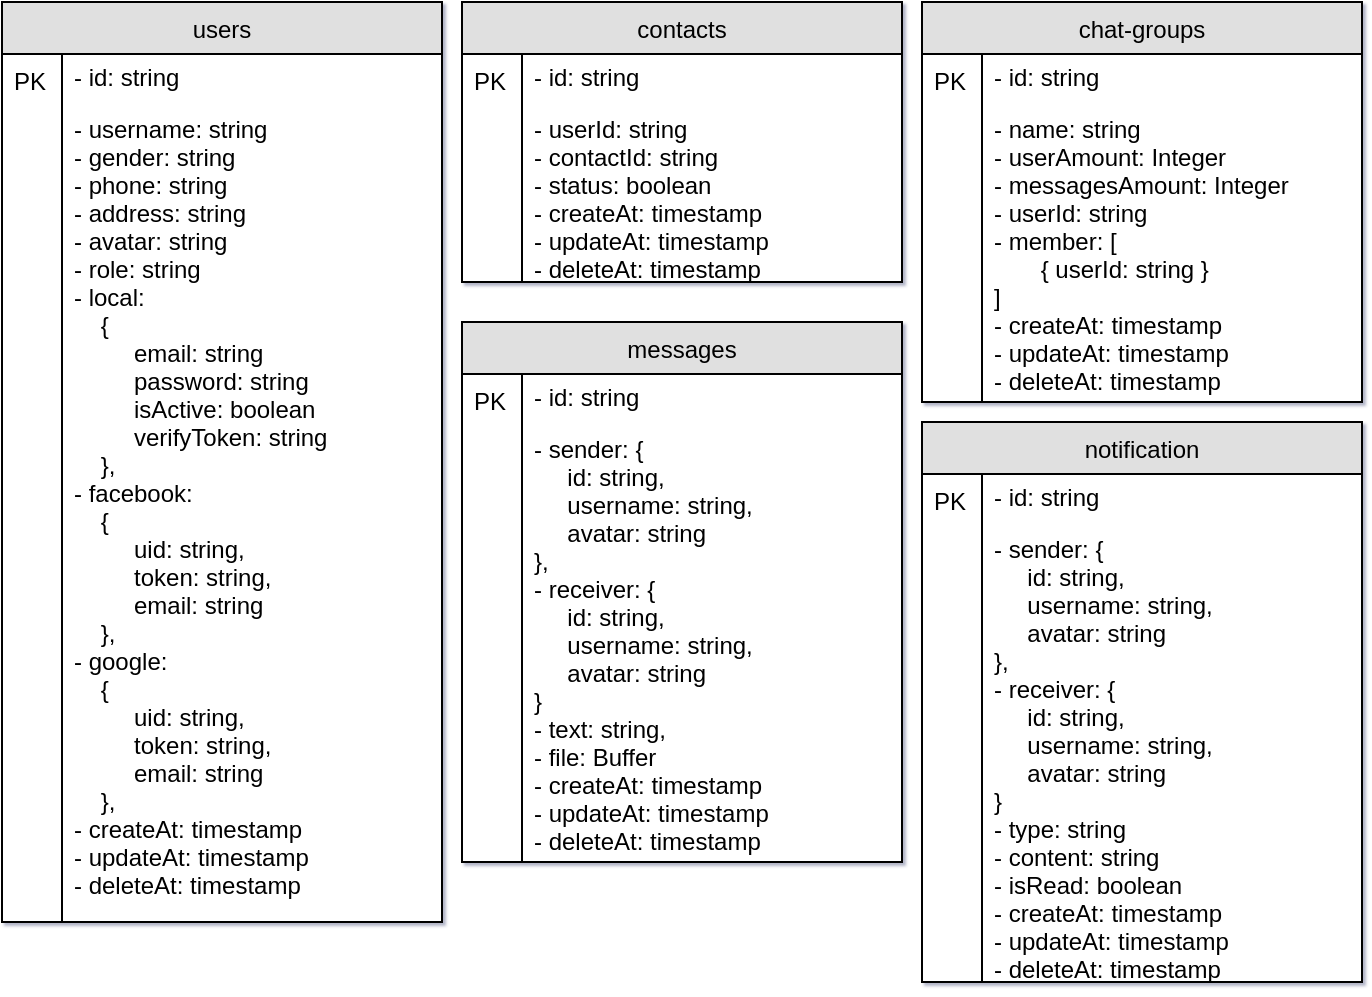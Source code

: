 <mxfile version="12.5.1" type="device"><diagram id="zjBFEWYw24ltMbnXv9Eh" name="Page-1"><mxGraphModel dx="1704" dy="1653" grid="1" gridSize="10" guides="1" tooltips="1" connect="1" arrows="1" fold="1" page="1" pageScale="1" pageWidth="850" pageHeight="1100" background="#FFFFFF" math="0" shadow="1"><root><mxCell id="0"/><mxCell id="1" parent="0"/><mxCell id="4PbfN15vI1Z5odiYDxMJ-8" value="users" style="swimlane;fontStyle=0;childLayout=stackLayout;horizontal=1;startSize=26;fillColor=#e0e0e0;horizontalStack=0;resizeParent=1;resizeLast=0;collapsible=1;marginBottom=0;swimlaneFillColor=#ffffff;align=center;" parent="1" vertex="1"><mxGeometry x="-130" y="-10" width="220" height="460" as="geometry"/></mxCell><mxCell id="4PbfN15vI1Z5odiYDxMJ-9" value="- id: string" style="shape=partialRectangle;top=0;left=0;right=0;bottom=0;align=left;verticalAlign=top;spacingTop=-2;fillColor=none;spacingLeft=34;spacingRight=4;overflow=hidden;rotatable=0;points=[[0,0.5],[1,0.5]];portConstraint=eastwest;dropTarget=0;" parent="4PbfN15vI1Z5odiYDxMJ-8" vertex="1"><mxGeometry y="26" width="220" height="26" as="geometry"/></mxCell><mxCell id="4PbfN15vI1Z5odiYDxMJ-10" value="PK" style="shape=partialRectangle;top=0;left=0;bottom=0;fillColor=none;align=left;verticalAlign=middle;spacingLeft=4;spacingRight=4;overflow=hidden;rotatable=0;points=[];portConstraint=eastwest;part=1;" parent="4PbfN15vI1Z5odiYDxMJ-9" vertex="1" connectable="0"><mxGeometry width="30" height="26" as="geometry"/></mxCell><mxCell id="4PbfN15vI1Z5odiYDxMJ-11" value="- username: string&#10;- gender: string&#10;- phone: string&#10;- address: string&#10;- avatar: string&#10;- role: string&#10;- local:&#10;    {&#10;         email: string&#10;         password: string&#10;         isActive: boolean&#10;         verifyToken: string&#10;    },&#10;- facebook:&#10;    {&#10;         uid: string,&#10;         token: string,&#10;         email: string&#10;    },&#10;- google:&#10;    {&#10;         uid: string,&#10;         token: string,&#10;         email: string&#10;    },&#10;- createAt: timestamp&#10;- updateAt: timestamp&#10;- deleteAt: timestamp" style="shape=partialRectangle;top=0;left=0;right=0;bottom=0;align=left;verticalAlign=top;spacingTop=-2;fillColor=none;spacingLeft=34;spacingRight=4;overflow=hidden;rotatable=0;points=[[0,0.5],[1,0.5]];portConstraint=eastwest;dropTarget=0;" parent="4PbfN15vI1Z5odiYDxMJ-8" vertex="1"><mxGeometry y="52" width="220" height="408" as="geometry"/></mxCell><mxCell id="4PbfN15vI1Z5odiYDxMJ-12" value="" style="shape=partialRectangle;top=0;left=0;bottom=0;fillColor=none;align=left;verticalAlign=middle;spacingLeft=4;spacingRight=4;overflow=hidden;rotatable=0;points=[];portConstraint=eastwest;part=1;" parent="4PbfN15vI1Z5odiYDxMJ-11" vertex="1" connectable="0"><mxGeometry width="30" height="408" as="geometry"/></mxCell><mxCell id="4PbfN15vI1Z5odiYDxMJ-15" value="contacts" style="swimlane;fontStyle=0;childLayout=stackLayout;horizontal=1;startSize=26;fillColor=#e0e0e0;horizontalStack=0;resizeParent=1;resizeLast=0;collapsible=1;marginBottom=0;swimlaneFillColor=#ffffff;align=center;" parent="1" vertex="1"><mxGeometry x="100" y="-10" width="220" height="140" as="geometry"/></mxCell><mxCell id="4PbfN15vI1Z5odiYDxMJ-16" value="- id: string" style="shape=partialRectangle;top=0;left=0;right=0;bottom=0;align=left;verticalAlign=top;spacingTop=-2;fillColor=none;spacingLeft=34;spacingRight=4;overflow=hidden;rotatable=0;points=[[0,0.5],[1,0.5]];portConstraint=eastwest;dropTarget=0;" parent="4PbfN15vI1Z5odiYDxMJ-15" vertex="1"><mxGeometry y="26" width="220" height="26" as="geometry"/></mxCell><mxCell id="4PbfN15vI1Z5odiYDxMJ-17" value="PK" style="shape=partialRectangle;top=0;left=0;bottom=0;fillColor=none;align=left;verticalAlign=middle;spacingLeft=4;spacingRight=4;overflow=hidden;rotatable=0;points=[];portConstraint=eastwest;part=1;" parent="4PbfN15vI1Z5odiYDxMJ-16" vertex="1" connectable="0"><mxGeometry width="30" height="26" as="geometry"/></mxCell><mxCell id="4PbfN15vI1Z5odiYDxMJ-18" value="- userId: string&#10;- contactId: string&#10;- status: boolean&#10;- createAt: timestamp&#10;- updateAt: timestamp&#10;- deleteAt: timestamp&#10;" style="shape=partialRectangle;top=0;left=0;right=0;bottom=0;align=left;verticalAlign=top;spacingTop=-2;fillColor=none;spacingLeft=34;spacingRight=4;overflow=hidden;rotatable=0;points=[[0,0.5],[1,0.5]];portConstraint=eastwest;dropTarget=0;" parent="4PbfN15vI1Z5odiYDxMJ-15" vertex="1"><mxGeometry y="52" width="220" height="88" as="geometry"/></mxCell><mxCell id="4PbfN15vI1Z5odiYDxMJ-19" value="" style="shape=partialRectangle;top=0;left=0;bottom=0;fillColor=none;align=left;verticalAlign=middle;spacingLeft=4;spacingRight=4;overflow=hidden;rotatable=0;points=[];portConstraint=eastwest;part=1;" parent="4PbfN15vI1Z5odiYDxMJ-18" vertex="1" connectable="0"><mxGeometry width="30" height="88" as="geometry"/></mxCell><mxCell id="4PbfN15vI1Z5odiYDxMJ-54" value="notification" style="swimlane;fontStyle=0;childLayout=stackLayout;horizontal=1;startSize=26;fillColor=#e0e0e0;horizontalStack=0;resizeParent=1;resizeLast=0;collapsible=1;marginBottom=0;swimlaneFillColor=#ffffff;align=center;" parent="1" vertex="1"><mxGeometry x="330" y="200" width="220" height="280" as="geometry"/></mxCell><mxCell id="4PbfN15vI1Z5odiYDxMJ-55" value="- id: string" style="shape=partialRectangle;top=0;left=0;right=0;bottom=0;align=left;verticalAlign=top;spacingTop=-2;fillColor=none;spacingLeft=34;spacingRight=4;overflow=hidden;rotatable=0;points=[[0,0.5],[1,0.5]];portConstraint=eastwest;dropTarget=0;" parent="4PbfN15vI1Z5odiYDxMJ-54" vertex="1"><mxGeometry y="26" width="220" height="26" as="geometry"/></mxCell><mxCell id="4PbfN15vI1Z5odiYDxMJ-56" value="PK" style="shape=partialRectangle;top=0;left=0;bottom=0;fillColor=none;align=left;verticalAlign=middle;spacingLeft=4;spacingRight=4;overflow=hidden;rotatable=0;points=[];portConstraint=eastwest;part=1;" parent="4PbfN15vI1Z5odiYDxMJ-55" vertex="1" connectable="0"><mxGeometry width="30" height="26" as="geometry"/></mxCell><mxCell id="4PbfN15vI1Z5odiYDxMJ-61" value="- sender: {&#10;     id: string,&#10;     username: string,&#10;     avatar: string&#10;},&#10;- receiver: {&#10;     id: string,&#10;     username: string,&#10;     avatar: string&#10;}&#10;- type: string&#10;- content: string&#10;- isRead: boolean&#10;- createAt: timestamp&#10;- updateAt: timestamp&#10;- deleteAt: timestamp" style="shape=partialRectangle;top=0;left=0;right=0;bottom=0;align=left;verticalAlign=top;spacingTop=-2;fillColor=none;spacingLeft=34;spacingRight=4;overflow=hidden;rotatable=0;points=[[0,0.5],[1,0.5]];portConstraint=eastwest;dropTarget=0;" parent="4PbfN15vI1Z5odiYDxMJ-54" vertex="1"><mxGeometry y="52" width="220" height="228" as="geometry"/></mxCell><mxCell id="4PbfN15vI1Z5odiYDxMJ-62" value="" style="shape=partialRectangle;top=0;left=0;bottom=0;fillColor=none;align=left;verticalAlign=middle;spacingLeft=4;spacingRight=4;overflow=hidden;rotatable=0;points=[];portConstraint=eastwest;part=1;" parent="4PbfN15vI1Z5odiYDxMJ-61" vertex="1" connectable="0"><mxGeometry width="30" height="228.0" as="geometry"/></mxCell><mxCell id="4PbfN15vI1Z5odiYDxMJ-41" value="messages" style="swimlane;fontStyle=0;childLayout=stackLayout;horizontal=1;startSize=26;fillColor=#e0e0e0;horizontalStack=0;resizeParent=1;resizeLast=0;collapsible=1;marginBottom=0;swimlaneFillColor=#ffffff;align=center;" parent="1" vertex="1"><mxGeometry x="100" y="150" width="220" height="270" as="geometry"/></mxCell><mxCell id="4PbfN15vI1Z5odiYDxMJ-42" value="- id: string" style="shape=partialRectangle;top=0;left=0;right=0;bottom=0;align=left;verticalAlign=top;spacingTop=-2;fillColor=none;spacingLeft=34;spacingRight=4;overflow=hidden;rotatable=0;points=[[0,0.5],[1,0.5]];portConstraint=eastwest;dropTarget=0;" parent="4PbfN15vI1Z5odiYDxMJ-41" vertex="1"><mxGeometry y="26" width="220" height="26" as="geometry"/></mxCell><mxCell id="4PbfN15vI1Z5odiYDxMJ-43" value="PK" style="shape=partialRectangle;top=0;left=0;bottom=0;fillColor=none;align=left;verticalAlign=middle;spacingLeft=4;spacingRight=4;overflow=hidden;rotatable=0;points=[];portConstraint=eastwest;part=1;" parent="4PbfN15vI1Z5odiYDxMJ-42" vertex="1" connectable="0"><mxGeometry width="30" height="26" as="geometry"/></mxCell><mxCell id="4PbfN15vI1Z5odiYDxMJ-50" value="- sender: {&#10;     id: string,&#10;     username: string,&#10;     avatar: string&#10;},&#10;- receiver: {&#10;     id: string,&#10;     username: string,&#10;     avatar: string&#10;}&#10;- text: string,&#10;- file: Buffer&#10;- createAt: timestamp&#10;- updateAt: timestamp&#10;- deleteAt: timestamp" style="shape=partialRectangle;top=0;left=0;right=0;bottom=0;align=left;verticalAlign=top;spacingTop=-2;fillColor=none;spacingLeft=34;spacingRight=4;overflow=hidden;rotatable=0;points=[[0,0.5],[1,0.5]];portConstraint=eastwest;dropTarget=0;" parent="4PbfN15vI1Z5odiYDxMJ-41" vertex="1"><mxGeometry y="52" width="220" height="218" as="geometry"/></mxCell><mxCell id="4PbfN15vI1Z5odiYDxMJ-51" value="" style="shape=partialRectangle;top=0;left=0;bottom=0;fillColor=none;align=left;verticalAlign=middle;spacingLeft=4;spacingRight=4;overflow=hidden;rotatable=0;points=[];portConstraint=eastwest;part=1;" parent="4PbfN15vI1Z5odiYDxMJ-50" vertex="1" connectable="0"><mxGeometry width="30" height="218" as="geometry"/></mxCell><mxCell id="4PbfN15vI1Z5odiYDxMJ-67" value="chat-groups" style="swimlane;fontStyle=0;childLayout=stackLayout;horizontal=1;startSize=26;fillColor=#e0e0e0;horizontalStack=0;resizeParent=1;resizeLast=0;collapsible=1;marginBottom=0;swimlaneFillColor=#ffffff;align=center;" parent="1" vertex="1"><mxGeometry x="330" y="-10" width="220" height="200" as="geometry"/></mxCell><mxCell id="4PbfN15vI1Z5odiYDxMJ-68" value="- id: string" style="shape=partialRectangle;top=0;left=0;right=0;bottom=0;align=left;verticalAlign=top;spacingTop=-2;fillColor=none;spacingLeft=34;spacingRight=4;overflow=hidden;rotatable=0;points=[[0,0.5],[1,0.5]];portConstraint=eastwest;dropTarget=0;" parent="4PbfN15vI1Z5odiYDxMJ-67" vertex="1"><mxGeometry y="26" width="220" height="26" as="geometry"/></mxCell><mxCell id="4PbfN15vI1Z5odiYDxMJ-69" value="PK" style="shape=partialRectangle;top=0;left=0;bottom=0;fillColor=none;align=left;verticalAlign=middle;spacingLeft=4;spacingRight=4;overflow=hidden;rotatable=0;points=[];portConstraint=eastwest;part=1;" parent="4PbfN15vI1Z5odiYDxMJ-68" vertex="1" connectable="0"><mxGeometry width="30" height="26" as="geometry"/></mxCell><mxCell id="4PbfN15vI1Z5odiYDxMJ-70" value="- name: string&#10;- userAmount: Integer&#10;- messagesAmount: Integer&#10;- userId: string&#10;- member: [&#10;       { userId: string }&#10;]&#10;- createAt: timestamp&#10;- updateAt: timestamp&#10;- deleteAt: timestamp" style="shape=partialRectangle;top=0;left=0;right=0;bottom=0;align=left;verticalAlign=top;spacingTop=-2;fillColor=none;spacingLeft=34;spacingRight=4;overflow=hidden;rotatable=0;points=[[0,0.5],[1,0.5]];portConstraint=eastwest;dropTarget=0;" parent="4PbfN15vI1Z5odiYDxMJ-67" vertex="1"><mxGeometry y="52" width="220" height="148" as="geometry"/></mxCell><mxCell id="4PbfN15vI1Z5odiYDxMJ-71" value="" style="shape=partialRectangle;top=0;left=0;bottom=0;fillColor=none;align=left;verticalAlign=middle;spacingLeft=4;spacingRight=4;overflow=hidden;rotatable=0;points=[];portConstraint=eastwest;part=1;" parent="4PbfN15vI1Z5odiYDxMJ-70" vertex="1" connectable="0"><mxGeometry width="30" height="148" as="geometry"/></mxCell></root></mxGraphModel></diagram></mxfile>